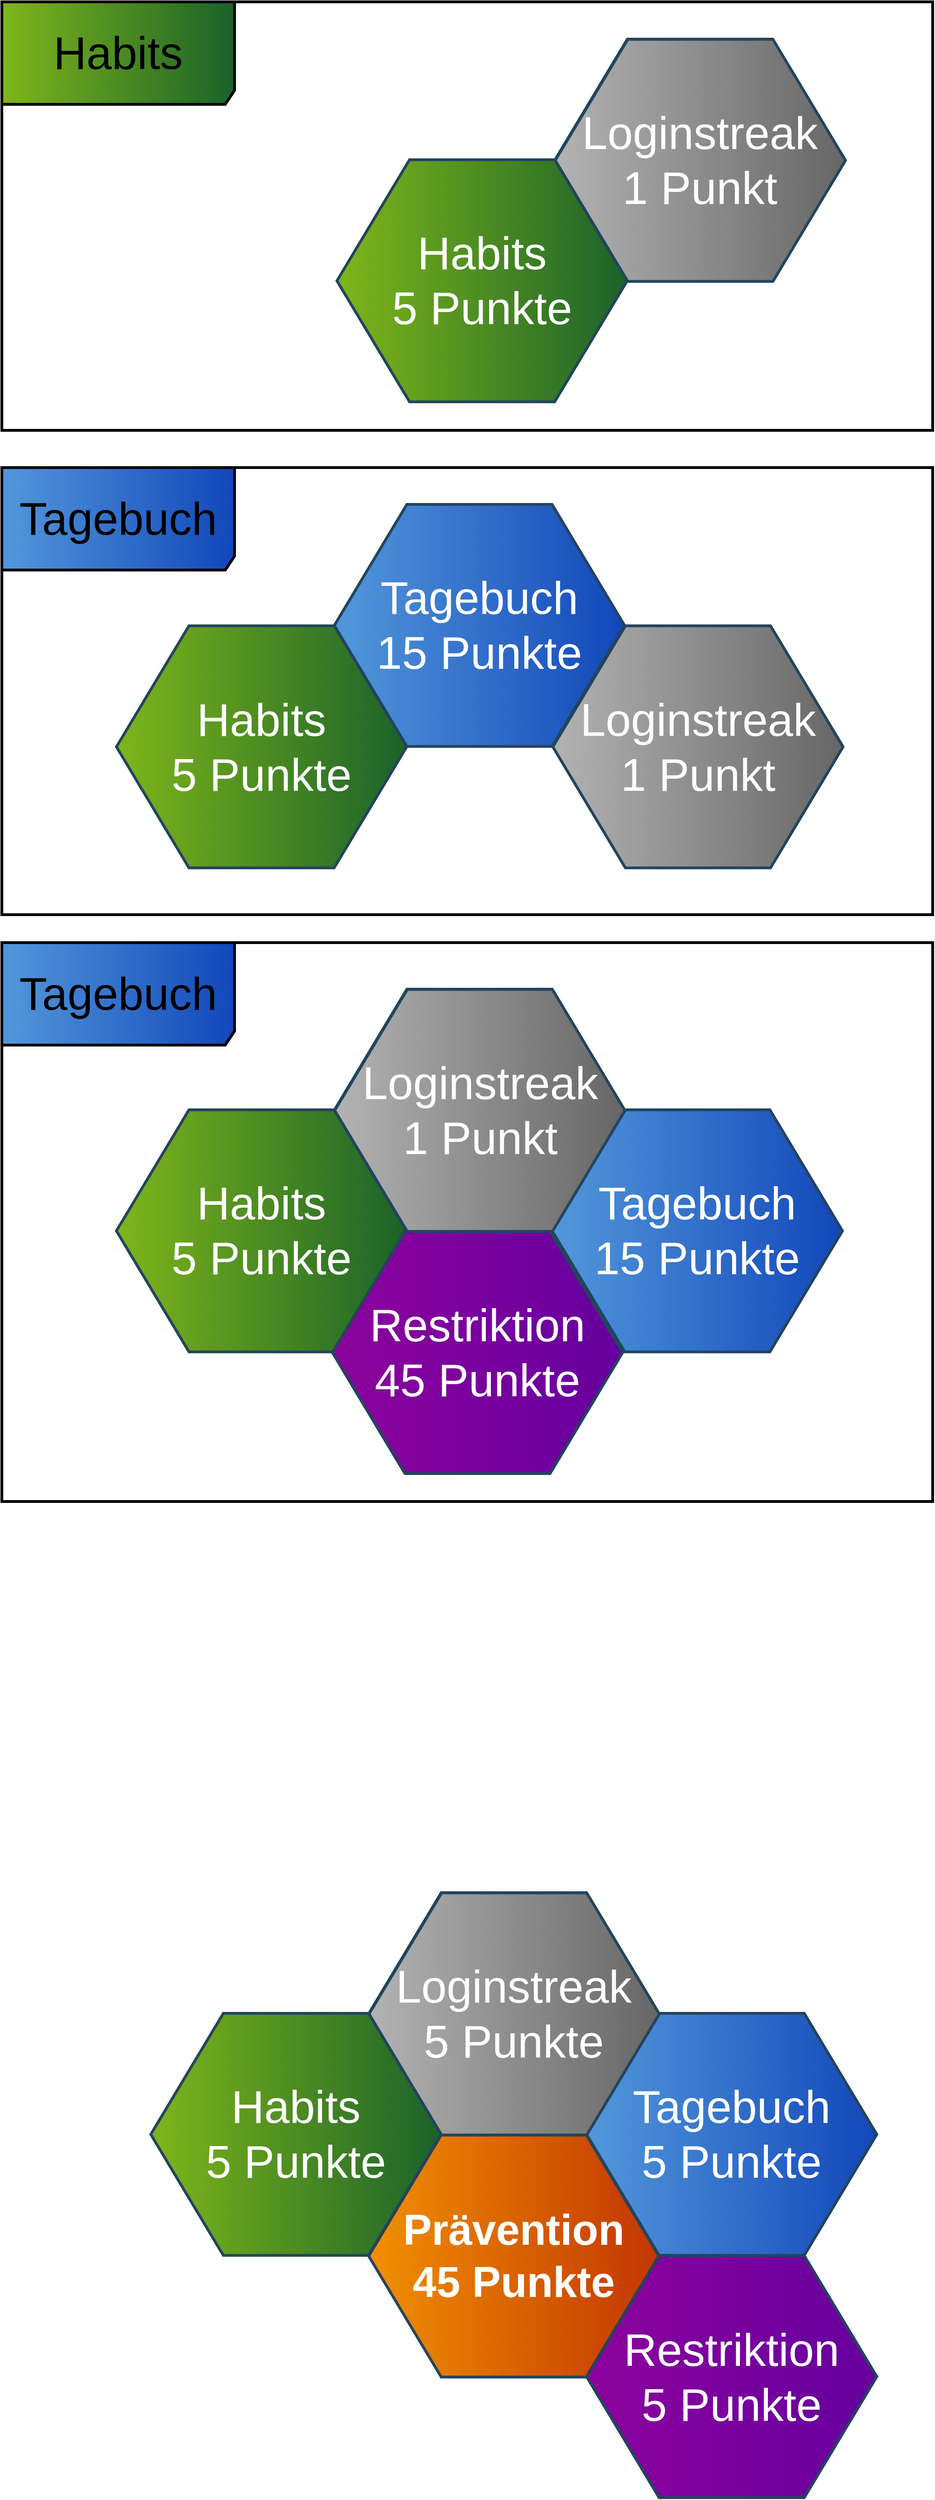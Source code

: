 <mxfile version="21.5.0" type="github">
  <diagram id="07fea595-8f29-1299-0266-81d95cde20df" name="Page-1">
    <mxGraphModel dx="2757" dy="924" grid="1" gridSize="10" guides="1" tooltips="1" connect="1" arrows="1" fold="1" page="1" pageScale="1" pageWidth="1169" pageHeight="827" background="none" math="0" shadow="0">
      <root>
        <mxCell id="0" />
        <mxCell id="1" parent="0" />
        <mxCell id="644" value="&lt;font color=&quot;#ffffff&quot;&gt;&lt;span style=&quot;font-size: 46px;&quot;&gt;&lt;b style=&quot;&quot;&gt;Prävention&lt;br&gt;45 Punkte&lt;br&gt;&lt;/b&gt;&lt;/span&gt;&lt;/font&gt;" style="shape=hexagon;perimeter=hexagonPerimeter2;whiteSpace=wrap;html=1;shadow=0;labelBackgroundColor=none;strokeColor=#23445D;fillColor=#F19001;gradientColor=#C23603;fontFamily=Helvetica;fontSize=23;fontColor=#23445d;align=center;strokeWidth=3;gradientDirection=east;" parent="1" vertex="1">
          <mxGeometry x="-725.921" y="2340.128" width="311.842" height="259.868" as="geometry" />
        </mxCell>
        <mxCell id="645" value="" style="triangle;whiteSpace=wrap;html=1;shadow=0;labelBackgroundColor=none;strokeColor=none;fillColor=#FFFFFF;fontFamily=Helvetica;fontSize=17;fontColor=#23445d;align=center;rotation=90;gradientColor=none;flipV=1;flipH=1;opacity=20;" parent="1" vertex="1">
          <mxGeometry x="-845" y="2357.997" width="72" height="152" as="geometry" />
        </mxCell>
        <mxCell id="646" value="&lt;font style=&quot;font-size: 23px&quot;&gt;CLIMATE&lt;/font&gt;" style="shape=hexagon;perimeter=hexagonPerimeter2;whiteSpace=wrap;html=1;shadow=0;labelBackgroundColor=none;strokeColor=#23445D;fillColor=#ffffff;gradientColor=none;fontFamily=Helvetica;fontSize=23;fontColor=#23445D;align=center;strokeWidth=3;" parent="1" vertex="1">
          <mxGeometry x="-725.921" y="2079.997" width="311.842" height="259.868" as="geometry" />
        </mxCell>
        <mxCell id="647" value="&lt;font color=&quot;#ffffff&quot; style=&quot;font-size: 49px;&quot;&gt;Tagebuch&lt;br&gt;5 Punkte&lt;br&gt;&lt;/font&gt;" style="shape=hexagon;perimeter=hexagonPerimeter2;whiteSpace=wrap;html=1;shadow=0;labelBackgroundColor=none;strokeColor=#23445D;fillColor=#5398DB;gradientColor=#1247B9;fontFamily=Helvetica;fontSize=23;fontColor=#23445d;align=center;strokeWidth=3;gradientDirection=east;" parent="1" vertex="1">
          <mxGeometry x="-491.842" y="2209.53" width="311.842" height="259.868" as="geometry" />
        </mxCell>
        <mxCell id="648" value="&lt;font color=&quot;#ffffff&quot; style=&quot;font-size: 49px;&quot;&gt;Restriktion&lt;br&gt;5 Punkte&lt;br&gt;&lt;/font&gt;" style="shape=hexagon;perimeter=hexagonPerimeter2;whiteSpace=wrap;html=1;shadow=0;labelBackgroundColor=none;strokeColor=#23445D;fillColor=#8D029D;gradientColor=#65009E;fontFamily=Helvetica;fontSize=23;fontColor=#23445d;align=center;strokeWidth=3;gradientDirection=east;" parent="1" vertex="1">
          <mxGeometry x="-491.842" y="2469.595" width="311.842" height="259.868" as="geometry" />
        </mxCell>
        <mxCell id="651" value="&lt;font color=&quot;#ffffff&quot; style=&quot;font-size: 49px;&quot;&gt;Habits&lt;br&gt;5 Punkte&lt;br&gt;&lt;/font&gt;" style="shape=hexagon;perimeter=hexagonPerimeter2;whiteSpace=wrap;html=1;shadow=0;labelBackgroundColor=none;strokeColor=#23445D;fillColor=#7FB61A;gradientColor=#1B622A;fontFamily=Helvetica;fontSize=23;fontColor=#23445D;align=center;strokeWidth=3;gradientDirection=east;" parent="1" vertex="1">
          <mxGeometry x="-960.0" y="2209.53" width="311.842" height="259.868" as="geometry" />
        </mxCell>
        <mxCell id="VKlWMBAx0alxDQAKVOis-658" value="&lt;font color=&quot;#ffffff&quot; style=&quot;font-size: 49px;&quot;&gt;Loginstreak&lt;br&gt;5 Punkte&lt;br&gt;&lt;/font&gt;" style="shape=hexagon;perimeter=hexagonPerimeter2;whiteSpace=wrap;html=1;shadow=0;labelBackgroundColor=none;strokeColor=#23445D;fillColor=#B3B3B3;gradientColor=#666666;fontFamily=Helvetica;fontSize=23;fontColor=#23445d;align=center;strokeWidth=3;gradientDirection=east;" vertex="1" parent="1">
          <mxGeometry x="-725.502" y="2080.26" width="311.842" height="259.868" as="geometry" />
        </mxCell>
        <mxCell id="VKlWMBAx0alxDQAKVOis-670" value="&lt;font color=&quot;#ffffff&quot; style=&quot;font-size: 49px;&quot;&gt;Tagebuch&lt;br&gt;15 Punkte&lt;br&gt;&lt;/font&gt;" style="shape=hexagon;perimeter=hexagonPerimeter2;whiteSpace=wrap;html=1;shadow=0;labelBackgroundColor=none;strokeColor=#23445D;fillColor=#5398DB;gradientColor=#1247B9;fontFamily=Helvetica;fontSize=23;fontColor=#23445d;align=center;strokeWidth=3;gradientDirection=east;" vertex="1" parent="1">
          <mxGeometry x="-762.842" y="589.53" width="311.842" height="259.868" as="geometry" />
        </mxCell>
        <mxCell id="VKlWMBAx0alxDQAKVOis-672" value="&lt;font color=&quot;#ffffff&quot; style=&quot;font-size: 49px;&quot;&gt;Habits&lt;br&gt;5 Punkte&lt;br&gt;&lt;/font&gt;" style="shape=hexagon;perimeter=hexagonPerimeter2;whiteSpace=wrap;html=1;shadow=0;labelBackgroundColor=none;strokeColor=#23445D;fillColor=#7FB61A;gradientColor=#1B622A;fontFamily=Helvetica;fontSize=23;fontColor=#23445D;align=center;strokeWidth=3;gradientDirection=east;" vertex="1" parent="1">
          <mxGeometry x="-996.92" y="719.87" width="311.842" height="259.868" as="geometry" />
        </mxCell>
        <mxCell id="VKlWMBAx0alxDQAKVOis-673" value="&lt;font color=&quot;#ffffff&quot; style=&quot;font-size: 49px;&quot;&gt;Loginstreak&lt;br&gt;1 Punkt&lt;br&gt;&lt;/font&gt;" style="shape=hexagon;perimeter=hexagonPerimeter2;whiteSpace=wrap;html=1;shadow=0;labelBackgroundColor=none;strokeColor=#23445D;fillColor=#B3B3B3;gradientColor=#666666;fontFamily=Helvetica;fontSize=23;fontColor=#23445d;align=center;strokeWidth=3;gradientDirection=east;" vertex="1" parent="1">
          <mxGeometry x="-528.082" y="719.87" width="311.842" height="259.868" as="geometry" />
        </mxCell>
        <mxCell id="VKlWMBAx0alxDQAKVOis-675" value="&lt;font style=&quot;font-size: 49px;&quot;&gt;Tagebuch&lt;/font&gt;" style="shape=umlFrame;whiteSpace=wrap;html=1;pointerEvents=0;recursiveResize=0;container=1;collapsible=0;width=250;fillColor=#5398DB;gradientColor=#1247B9;gradientDirection=east;swimlaneFillColor=none;strokeWidth=3;height=110;" vertex="1" parent="1">
          <mxGeometry x="-1120" y="550" width="1000" height="480" as="geometry" />
        </mxCell>
        <mxCell id="VKlWMBAx0alxDQAKVOis-676" value="&lt;font style=&quot;font-size: 49px;&quot;&gt;Habits&lt;/font&gt;" style="shape=umlFrame;whiteSpace=wrap;html=1;pointerEvents=0;recursiveResize=0;container=1;collapsible=0;width=250;fillColor=#7FB61A;gradientColor=#1B622A;gradientDirection=east;swimlaneFillColor=none;strokeWidth=3;height=110;" vertex="1" parent="1">
          <mxGeometry x="-1120" y="50" width="1000" height="460" as="geometry" />
        </mxCell>
        <mxCell id="VKlWMBAx0alxDQAKVOis-660" value="" style="triangle;whiteSpace=wrap;html=1;shadow=0;labelBackgroundColor=none;strokeColor=none;fillColor=#FFFFFF;fontFamily=Helvetica;fontSize=17;fontColor=#23445d;align=center;rotation=90;gradientColor=none;flipV=1;flipH=1;opacity=20;" vertex="1" parent="VKlWMBAx0alxDQAKVOis-676">
          <mxGeometry x="475" y="317.997" width="72" height="152" as="geometry" />
        </mxCell>
        <mxCell id="VKlWMBAx0alxDQAKVOis-661" value="&lt;font style=&quot;font-size: 23px&quot;&gt;CLIMATE&lt;/font&gt;" style="shape=hexagon;perimeter=hexagonPerimeter2;whiteSpace=wrap;html=1;shadow=0;labelBackgroundColor=none;strokeColor=#23445D;fillColor=#ffffff;gradientColor=none;fontFamily=Helvetica;fontSize=23;fontColor=#23445D;align=center;strokeWidth=3;" vertex="1" parent="VKlWMBAx0alxDQAKVOis-676">
          <mxGeometry x="594.079" y="39.997" width="311.842" height="259.868" as="geometry" />
        </mxCell>
        <mxCell id="VKlWMBAx0alxDQAKVOis-664" value="&lt;font color=&quot;#ffffff&quot; style=&quot;font-size: 49px;&quot;&gt;Habits&lt;br&gt;5 Punkte&lt;br&gt;&lt;/font&gt;" style="shape=hexagon;perimeter=hexagonPerimeter2;whiteSpace=wrap;html=1;shadow=0;labelBackgroundColor=none;strokeColor=#23445D;fillColor=#7FB61A;gradientColor=#1B622A;fontFamily=Helvetica;fontSize=23;fontColor=#23445D;align=center;strokeWidth=3;gradientDirection=east;" vertex="1" parent="VKlWMBAx0alxDQAKVOis-676">
          <mxGeometry x="360.0" y="169.53" width="311.842" height="259.868" as="geometry" />
        </mxCell>
        <mxCell id="VKlWMBAx0alxDQAKVOis-665" value="&lt;font color=&quot;#ffffff&quot; style=&quot;font-size: 49px;&quot;&gt;Loginstreak&lt;br&gt;1 Punkt&lt;br&gt;&lt;/font&gt;" style="shape=hexagon;perimeter=hexagonPerimeter2;whiteSpace=wrap;html=1;shadow=0;labelBackgroundColor=none;strokeColor=#23445D;fillColor=#B3B3B3;gradientColor=#666666;fontFamily=Helvetica;fontSize=23;fontColor=#23445d;align=center;strokeWidth=3;gradientDirection=east;" vertex="1" parent="VKlWMBAx0alxDQAKVOis-676">
          <mxGeometry x="594.498" y="40.26" width="311.842" height="259.868" as="geometry" />
        </mxCell>
        <mxCell id="VKlWMBAx0alxDQAKVOis-679" value="" style="triangle;whiteSpace=wrap;html=1;shadow=0;labelBackgroundColor=none;strokeColor=none;fillColor=#FFFFFF;fontFamily=Helvetica;fontSize=17;fontColor=#23445d;align=center;rotation=90;gradientColor=none;flipV=1;flipH=1;opacity=20;" vertex="1" parent="1">
          <mxGeometry x="-881.92" y="1387.997" width="72" height="152" as="geometry" />
        </mxCell>
        <mxCell id="VKlWMBAx0alxDQAKVOis-680" value="&lt;font style=&quot;font-size: 23px&quot;&gt;CLIMATE&lt;/font&gt;" style="shape=hexagon;perimeter=hexagonPerimeter2;whiteSpace=wrap;html=1;shadow=0;labelBackgroundColor=none;strokeColor=#23445D;fillColor=#ffffff;gradientColor=none;fontFamily=Helvetica;fontSize=23;fontColor=#23445D;align=center;strokeWidth=3;" vertex="1" parent="1">
          <mxGeometry x="-762.841" y="1109.997" width="311.842" height="259.868" as="geometry" />
        </mxCell>
        <mxCell id="VKlWMBAx0alxDQAKVOis-681" value="&lt;font color=&quot;#ffffff&quot; style=&quot;font-size: 49px;&quot;&gt;Tagebuch&lt;br&gt;15 Punkte&lt;br&gt;&lt;/font&gt;" style="shape=hexagon;perimeter=hexagonPerimeter2;whiteSpace=wrap;html=1;shadow=0;labelBackgroundColor=none;strokeColor=#23445D;fillColor=#5398DB;gradientColor=#1247B9;fontFamily=Helvetica;fontSize=23;fontColor=#23445d;align=center;strokeWidth=3;gradientDirection=east;" vertex="1" parent="1">
          <mxGeometry x="-528.762" y="1239.53" width="311.842" height="259.868" as="geometry" />
        </mxCell>
        <mxCell id="VKlWMBAx0alxDQAKVOis-683" value="&lt;font color=&quot;#ffffff&quot; style=&quot;font-size: 49px;&quot;&gt;Habits&lt;br&gt;5 Punkte&lt;br&gt;&lt;/font&gt;" style="shape=hexagon;perimeter=hexagonPerimeter2;whiteSpace=wrap;html=1;shadow=0;labelBackgroundColor=none;strokeColor=#23445D;fillColor=#7FB61A;gradientColor=#1B622A;fontFamily=Helvetica;fontSize=23;fontColor=#23445D;align=center;strokeWidth=3;gradientDirection=east;" vertex="1" parent="1">
          <mxGeometry x="-996.92" y="1239.53" width="311.842" height="259.868" as="geometry" />
        </mxCell>
        <mxCell id="VKlWMBAx0alxDQAKVOis-684" value="&lt;font color=&quot;#ffffff&quot; style=&quot;font-size: 49px;&quot;&gt;Loginstreak&lt;br&gt;1 Punkt&lt;br&gt;&lt;/font&gt;" style="shape=hexagon;perimeter=hexagonPerimeter2;whiteSpace=wrap;html=1;shadow=0;labelBackgroundColor=none;strokeColor=#23445D;fillColor=#B3B3B3;gradientColor=#666666;fontFamily=Helvetica;fontSize=23;fontColor=#23445d;align=center;strokeWidth=3;gradientDirection=east;" vertex="1" parent="1">
          <mxGeometry x="-762.422" y="1110.26" width="311.842" height="259.868" as="geometry" />
        </mxCell>
        <mxCell id="VKlWMBAx0alxDQAKVOis-685" value="&lt;font style=&quot;font-size: 49px;&quot;&gt;Tagebuch&lt;/font&gt;" style="shape=umlFrame;whiteSpace=wrap;html=1;pointerEvents=0;recursiveResize=0;container=1;collapsible=0;width=250;fillColor=#5398DB;gradientColor=#1247B9;gradientDirection=east;swimlaneFillColor=none;strokeWidth=3;height=110;" vertex="1" parent="1">
          <mxGeometry x="-1120" y="1060" width="1000" height="600" as="geometry" />
        </mxCell>
        <mxCell id="VKlWMBAx0alxDQAKVOis-682" value="&lt;font color=&quot;#ffffff&quot; style=&quot;font-size: 49px;&quot;&gt;Restriktion&lt;br&gt;45 Punkte&lt;br&gt;&lt;/font&gt;" style="shape=hexagon;perimeter=hexagonPerimeter2;whiteSpace=wrap;html=1;shadow=0;labelBackgroundColor=none;strokeColor=#23445D;fillColor=#8D029D;gradientColor=#65009E;fontFamily=Helvetica;fontSize=23;fontColor=#23445d;align=center;strokeWidth=3;gradientDirection=east;" vertex="1" parent="VKlWMBAx0alxDQAKVOis-685">
          <mxGeometry x="355.078" y="310.125" width="311.842" height="259.868" as="geometry" />
        </mxCell>
      </root>
    </mxGraphModel>
  </diagram>
</mxfile>
